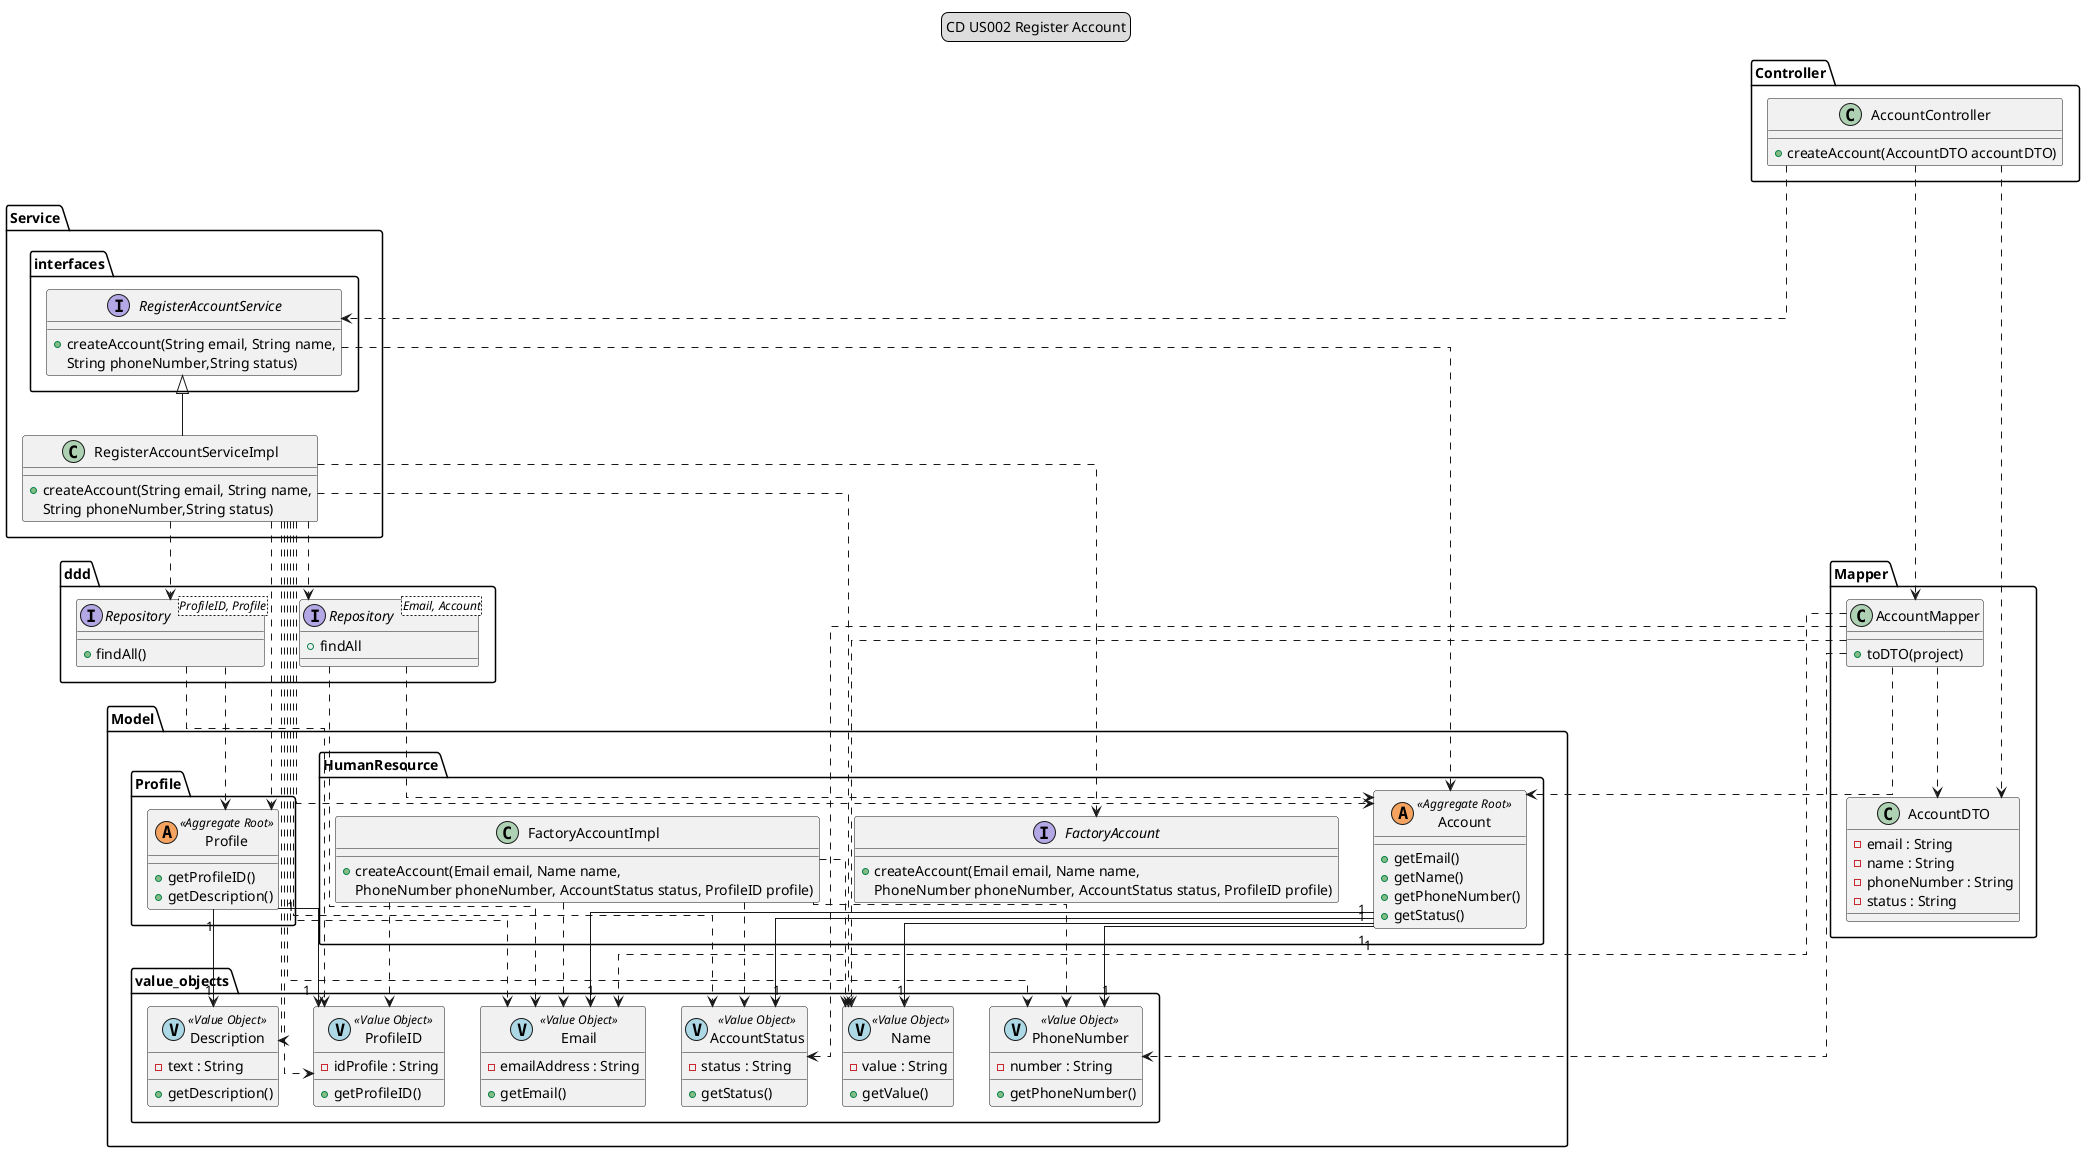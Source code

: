 @startuml
skinparam linetype ortho
legend top
CD US002 Register Account
end legend

package Controller {
    class "AccountController" as controller {
        +createAccount(AccountDTO accountDTO)
    }
}

package Service {
    package interfaces {
        interface "RegisterAccountService" as  serviceI {
            +createAccount(String email, String name,
             String phoneNumber,String status)
        }
    }
    class "RegisterAccountServiceImpl" as service {
                +createAccount(String email, String name,
                 String phoneNumber,String status)
    }
}

package ddd {
    interface "Repository<Email, Account>" as interfaceAccRepo {
        +findAll
    }
    interface "Repository<ProfileID, Profile>" as interfaceProfRepo {
        +findAll()
    }
}

package Mapper {
    class "AccountMapper" as accountMapper {
        + toDTO(project)
    }

    class "AccountDTO" as accountDTO {
     - email : String
     - name : String
     - phoneNumber : String
     - status : String
     }
}

package Model {

    package value_objects {
        class "Email" as email <<(V, LightBlue) Value Object>> {
            -emailAddress : String
            +getEmail()
        }
        class "Name" as name <<(V, LightBlue) Value Object>> {
            -value : String
            +getValue()
        }
        class "PhoneNumber" as phoneNumber <<(V, LightBlue) Value Object>> {
            -number : String
            +getPhoneNumber()
        }
        class "AccountStatus" as accountStatus <<(V, LightBlue) Value Object>> {
            -status : String
            +getStatus()
        }
        class "ProfileID" as profileID <<(V, LightBlue) Value Object>> {
            -idProfile : String
            +getProfileID()
        }
        class "Description" as description <<(V, LightBlue) Value Object>> {
            -text : String
            +getDescription()
        }
    }

    package Profile {
        class "Profile" as profile <<(A,SandyBrown) Aggregate Root>> {
            +getProfileID()
            +getDescription()
        }
    }

    package HumanResource {
        class "Account" as account <<(A,SandyBrown) Aggregate Root>> {
            +getEmail()
            +getName()
            +getPhoneNumber()
            +getStatus()
        }
        interface "FactoryAccount" as factoryAccountI {
            +createAccount(Email email, Name name,
            PhoneNumber phoneNumber, AccountStatus status, ProfileID profile)
        }
        class "FactoryAccountImpl" as factoryAccount{
            +createAccount(Email email, Name name,
             PhoneNumber phoneNumber, AccountStatus status, ProfileID profile)
        }
    }
}


controller ..> serviceI
controller ..> accountMapper
controller ...> accountDTO

serviceI <|-- service
serviceI ..> account

service ..> interfaceAccRepo
service ..> interfaceProfRepo
service ..> account
service ..> factoryAccountI
service ..> profileID
service ..> profile
service ..> email
service ..> name
service ..> phoneNumber
service ..> accountStatus
service ..> description

interfaceAccRepo ..> account
interfaceAccRepo ..> email

interfaceProfRepo ..> profile
interfaceProfRepo ..> profileID

profile "1" --> "1" profileID
profile "1" --> "1" description

account "1" --> "1" email
account "1" --> "1" name
account "1" --> "1" phoneNumber
account "1" --> "1" accountStatus

factoryAccount ..> email
factoryAccount ..> name
factoryAccount ..> phoneNumber
factoryAccount ..> accountStatus
factoryAccount ..> profileID

accountMapper ..> accountDTO
accountMapper ..> email
accountMapper ..> name
accountMapper ..> phoneNumber
accountMapper ..> accountStatus
accountMapper ..> account

@enduml